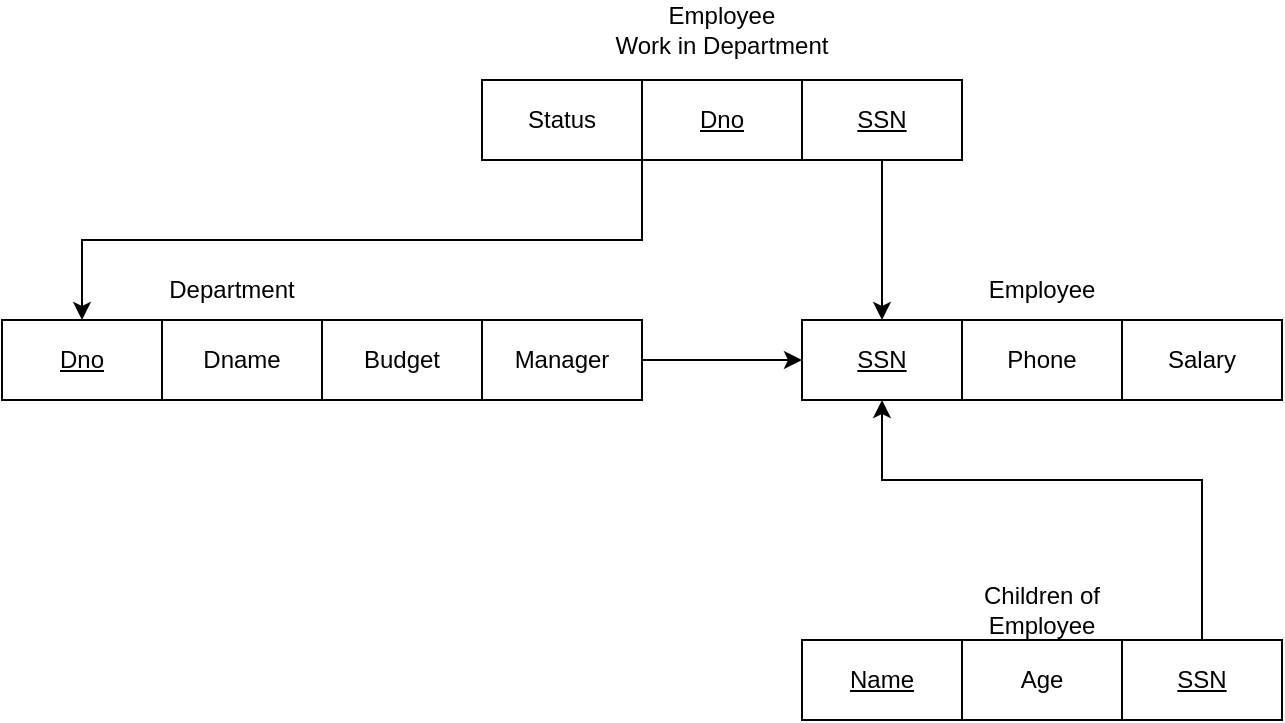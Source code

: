 <mxfile version="22.1.21" type="github">
  <diagram name="Page-1" id="c2zMVEOOuRRbfxHh7mJ0">
    <mxGraphModel dx="777" dy="525" grid="1" gridSize="10" guides="1" tooltips="1" connect="1" arrows="1" fold="1" page="1" pageScale="1" pageWidth="850" pageHeight="1100" math="0" shadow="0">
      <root>
        <mxCell id="0" />
        <mxCell id="1" parent="0" />
        <mxCell id="kao-zXj3PlyLM3gI6-AQ-2" value="SSN" style="rounded=0;whiteSpace=wrap;html=1;fontStyle=4" vertex="1" parent="1">
          <mxGeometry x="480" y="240" width="80" height="40" as="geometry" />
        </mxCell>
        <mxCell id="kao-zXj3PlyLM3gI6-AQ-3" value="Phone" style="rounded=0;whiteSpace=wrap;html=1;" vertex="1" parent="1">
          <mxGeometry x="560" y="240" width="80" height="40" as="geometry" />
        </mxCell>
        <mxCell id="kao-zXj3PlyLM3gI6-AQ-4" value="Salary" style="rounded=0;whiteSpace=wrap;html=1;" vertex="1" parent="1">
          <mxGeometry x="640" y="240" width="80" height="40" as="geometry" />
        </mxCell>
        <mxCell id="kao-zXj3PlyLM3gI6-AQ-7" value="Name" style="rounded=0;whiteSpace=wrap;html=1;fontStyle=4" vertex="1" parent="1">
          <mxGeometry x="480" y="400" width="80" height="40" as="geometry" />
        </mxCell>
        <mxCell id="kao-zXj3PlyLM3gI6-AQ-8" value="Age" style="rounded=0;whiteSpace=wrap;html=1;" vertex="1" parent="1">
          <mxGeometry x="560" y="400" width="80" height="40" as="geometry" />
        </mxCell>
        <mxCell id="kao-zXj3PlyLM3gI6-AQ-20" style="edgeStyle=orthogonalEdgeStyle;rounded=0;orthogonalLoop=1;jettySize=auto;html=1;entryX=0.5;entryY=1;entryDx=0;entryDy=0;" edge="1" parent="1" source="kao-zXj3PlyLM3gI6-AQ-9" target="kao-zXj3PlyLM3gI6-AQ-2">
          <mxGeometry relative="1" as="geometry">
            <Array as="points">
              <mxPoint x="680" y="320" />
              <mxPoint x="520" y="320" />
            </Array>
          </mxGeometry>
        </mxCell>
        <mxCell id="kao-zXj3PlyLM3gI6-AQ-9" value="SSN" style="rounded=0;whiteSpace=wrap;html=1;fontStyle=4" vertex="1" parent="1">
          <mxGeometry x="640" y="400" width="80" height="40" as="geometry" />
        </mxCell>
        <mxCell id="kao-zXj3PlyLM3gI6-AQ-37" style="edgeStyle=orthogonalEdgeStyle;rounded=0;orthogonalLoop=1;jettySize=auto;html=1;" edge="1" parent="1" source="kao-zXj3PlyLM3gI6-AQ-17" target="kao-zXj3PlyLM3gI6-AQ-2">
          <mxGeometry relative="1" as="geometry" />
        </mxCell>
        <mxCell id="kao-zXj3PlyLM3gI6-AQ-17" value="SSN" style="rounded=0;whiteSpace=wrap;html=1;fontStyle=4" vertex="1" parent="1">
          <mxGeometry x="480" y="120" width="80" height="40" as="geometry" />
        </mxCell>
        <mxCell id="kao-zXj3PlyLM3gI6-AQ-34" style="edgeStyle=orthogonalEdgeStyle;rounded=0;orthogonalLoop=1;jettySize=auto;html=1;" edge="1" parent="1" source="kao-zXj3PlyLM3gI6-AQ-18" target="kao-zXj3PlyLM3gI6-AQ-26">
          <mxGeometry relative="1" as="geometry">
            <Array as="points">
              <mxPoint x="400" y="200" />
              <mxPoint x="120" y="200" />
            </Array>
          </mxGeometry>
        </mxCell>
        <mxCell id="kao-zXj3PlyLM3gI6-AQ-18" value="Dno" style="rounded=0;whiteSpace=wrap;html=1;fontStyle=4" vertex="1" parent="1">
          <mxGeometry x="400" y="120" width="80" height="40" as="geometry" />
        </mxCell>
        <mxCell id="kao-zXj3PlyLM3gI6-AQ-19" value="Status" style="rounded=0;whiteSpace=wrap;html=1;fontStyle=0" vertex="1" parent="1">
          <mxGeometry x="320" y="120" width="80" height="40" as="geometry" />
        </mxCell>
        <mxCell id="kao-zXj3PlyLM3gI6-AQ-21" value="Children of Employee" style="text;html=1;strokeColor=none;fillColor=none;align=center;verticalAlign=middle;whiteSpace=wrap;rounded=0;" vertex="1" parent="1">
          <mxGeometry x="560" y="370" width="80" height="30" as="geometry" />
        </mxCell>
        <mxCell id="kao-zXj3PlyLM3gI6-AQ-22" value="Employee" style="text;html=1;strokeColor=none;fillColor=none;align=center;verticalAlign=middle;whiteSpace=wrap;rounded=0;" vertex="1" parent="1">
          <mxGeometry x="565" y="210" width="70" height="30" as="geometry" />
        </mxCell>
        <mxCell id="kao-zXj3PlyLM3gI6-AQ-25" value="Employee&lt;br style=&quot;border-color: var(--border-color);&quot;&gt;Work in Department" style="text;html=1;strokeColor=none;fillColor=none;align=center;verticalAlign=middle;whiteSpace=wrap;rounded=0;" vertex="1" parent="1">
          <mxGeometry x="380" y="80" width="120" height="30" as="geometry" />
        </mxCell>
        <mxCell id="kao-zXj3PlyLM3gI6-AQ-26" value="Dno" style="rounded=0;whiteSpace=wrap;html=1;fontStyle=4" vertex="1" parent="1">
          <mxGeometry x="80" y="240" width="80" height="40" as="geometry" />
        </mxCell>
        <mxCell id="kao-zXj3PlyLM3gI6-AQ-27" value="Dname" style="rounded=0;whiteSpace=wrap;html=1;" vertex="1" parent="1">
          <mxGeometry x="160" y="240" width="80" height="40" as="geometry" />
        </mxCell>
        <mxCell id="kao-zXj3PlyLM3gI6-AQ-28" value="Budget" style="rounded=0;whiteSpace=wrap;html=1;" vertex="1" parent="1">
          <mxGeometry x="240" y="240" width="80" height="40" as="geometry" />
        </mxCell>
        <mxCell id="kao-zXj3PlyLM3gI6-AQ-29" value="Department" style="text;html=1;strokeColor=none;fillColor=none;align=center;verticalAlign=middle;whiteSpace=wrap;rounded=0;" vertex="1" parent="1">
          <mxGeometry x="160" y="210" width="70" height="30" as="geometry" />
        </mxCell>
        <mxCell id="kao-zXj3PlyLM3gI6-AQ-31" style="edgeStyle=orthogonalEdgeStyle;rounded=0;orthogonalLoop=1;jettySize=auto;html=1;" edge="1" parent="1" source="kao-zXj3PlyLM3gI6-AQ-30" target="kao-zXj3PlyLM3gI6-AQ-2">
          <mxGeometry relative="1" as="geometry" />
        </mxCell>
        <mxCell id="kao-zXj3PlyLM3gI6-AQ-30" value="Manager" style="rounded=0;whiteSpace=wrap;html=1;" vertex="1" parent="1">
          <mxGeometry x="320" y="240" width="80" height="40" as="geometry" />
        </mxCell>
      </root>
    </mxGraphModel>
  </diagram>
</mxfile>
